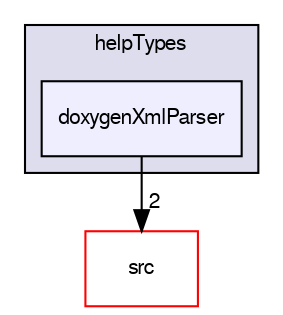 digraph "applications/utilities/miscellaneous/foamHelp/helpTypes/doxygenXmlParser" {
  bgcolor=transparent;
  compound=true
  node [ fontsize="10", fontname="FreeSans"];
  edge [ labelfontsize="10", labelfontname="FreeSans"];
  subgraph clusterdir_b5fb8d533a2553de813871c14cde32df {
    graph [ bgcolor="#ddddee", pencolor="black", label="helpTypes" fontname="FreeSans", fontsize="10", URL="dir_b5fb8d533a2553de813871c14cde32df.html"]
  dir_d8927592292827acff1ed58d113d3e66 [shape=box, label="doxygenXmlParser", style="filled", fillcolor="#eeeeff", pencolor="black", URL="dir_d8927592292827acff1ed58d113d3e66.html"];
  }
  dir_68267d1309a1af8e8297ef4c3efbcdba [shape=box label="src" color="red" URL="dir_68267d1309a1af8e8297ef4c3efbcdba.html"];
  dir_d8927592292827acff1ed58d113d3e66->dir_68267d1309a1af8e8297ef4c3efbcdba [headlabel="2", labeldistance=1.5 headhref="dir_000449_000577.html"];
}
